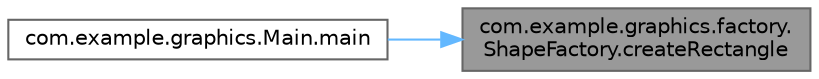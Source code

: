 digraph "com.example.graphics.factory.ShapeFactory.createRectangle"
{
 // LATEX_PDF_SIZE
  bgcolor="transparent";
  edge [fontname=Helvetica,fontsize=10,labelfontname=Helvetica,labelfontsize=10];
  node [fontname=Helvetica,fontsize=10,shape=box,height=0.2,width=0.4];
  rankdir="RL";
  Node1 [id="Node000001",label="com.example.graphics.factory.\lShapeFactory.createRectangle",height=0.2,width=0.4,color="gray40", fillcolor="grey60", style="filled", fontcolor="black",tooltip=" "];
  Node1 -> Node2 [id="edge1_Node000001_Node000002",dir="back",color="steelblue1",style="solid",tooltip=" "];
  Node2 [id="Node000002",label="com.example.graphics.Main.main",height=0.2,width=0.4,color="grey40", fillcolor="white", style="filled",URL="$classcom_1_1example_1_1graphics_1_1Main.html#ad402bd49b49c7cec899b3c722de7a393",tooltip=" "];
}

